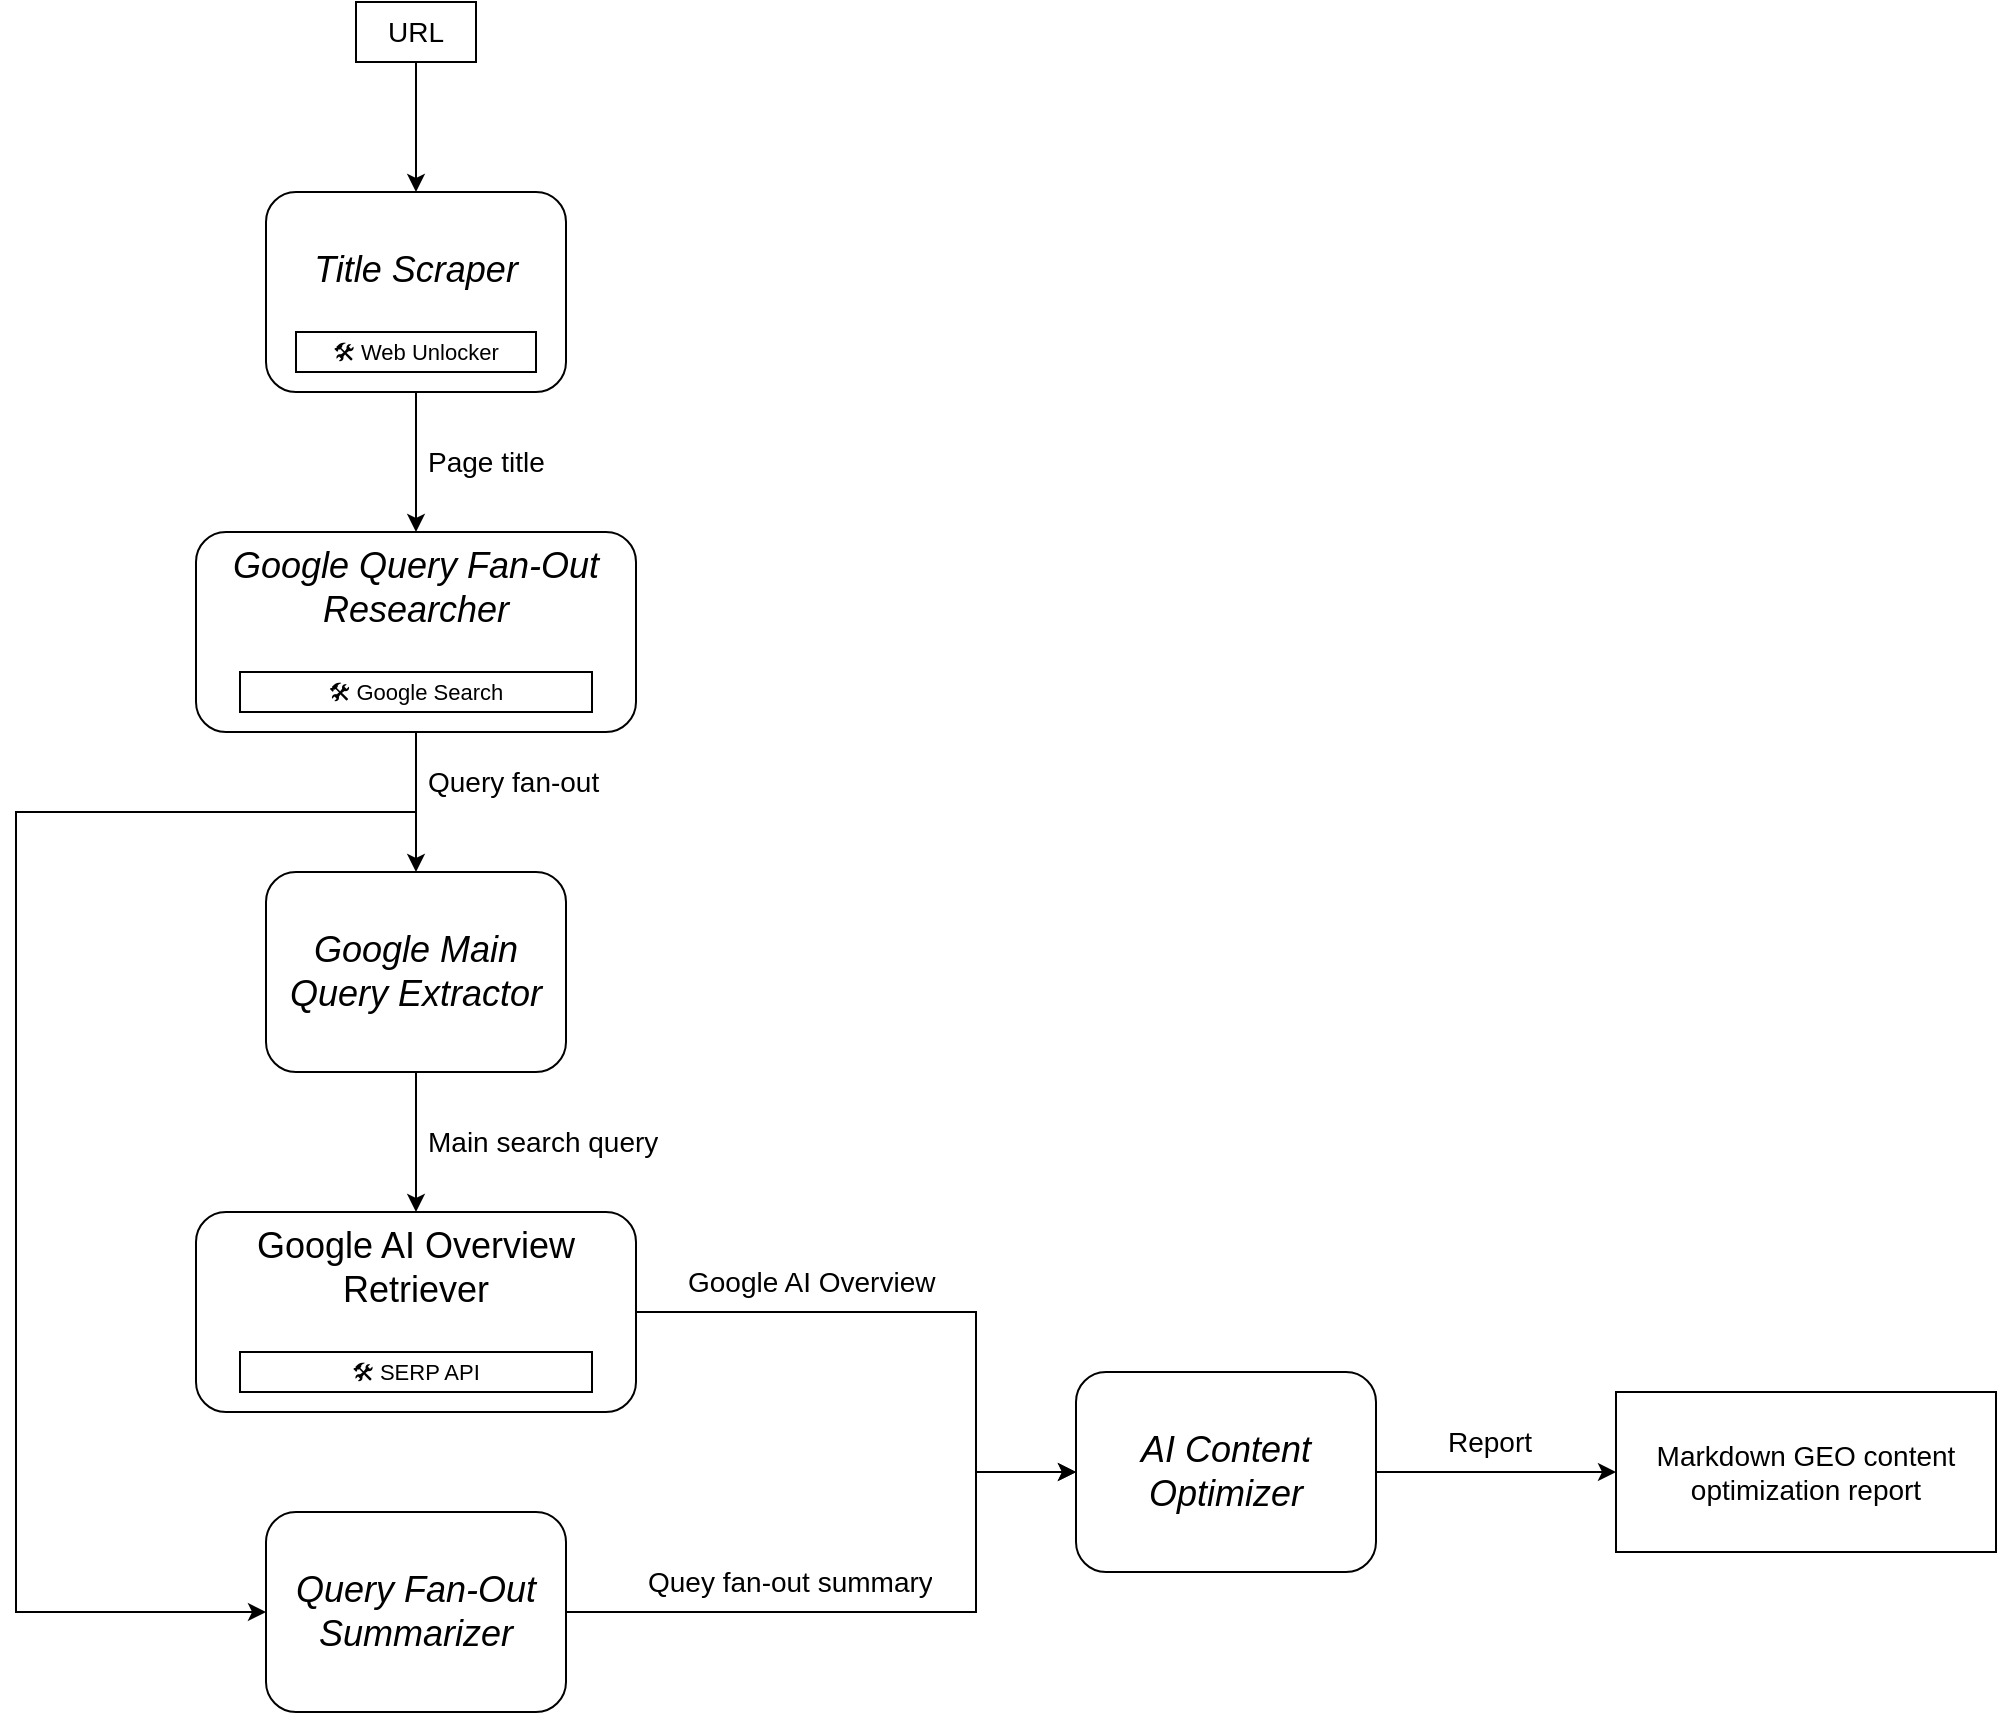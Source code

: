 <mxfile version="28.1.0">
  <diagram name="Page-1" id="1vpmJHrFygI9PZbd9o-4">
    <mxGraphModel dx="2453" dy="1011" grid="1" gridSize="10" guides="1" tooltips="1" connect="1" arrows="1" fold="1" page="1" pageScale="1" pageWidth="850" pageHeight="1100" math="0" shadow="0">
      <root>
        <mxCell id="0" />
        <mxCell id="1" parent="0" />
        <mxCell id="JS6A3F2QN45-l1n4ZWA--12" value="" style="edgeStyle=orthogonalEdgeStyle;rounded=0;orthogonalLoop=1;jettySize=auto;html=1;entryX=0.5;entryY=0;entryDx=0;entryDy=0;" edge="1" parent="1" source="JS6A3F2QN45-l1n4ZWA--2" target="JS6A3F2QN45-l1n4ZWA--34">
          <mxGeometry relative="1" as="geometry">
            <mxPoint x="120" y="690" as="targetPoint" />
          </mxGeometry>
        </mxCell>
        <mxCell id="JS6A3F2QN45-l1n4ZWA--2" value="&lt;span class=&quot;author-d-1gg9uz65z1iz85zgdz68zmqkz84zo2qowz82z5mwnz73zz77z4z80z0z66zz89zx2cfz67zz74zv9z70zpz71zcz83z6z77zaz72zl5&quot;&gt;&lt;i&gt;&lt;font style=&quot;font-size: 18px;&quot;&gt;Google Main Query Extractor&lt;/font&gt;&lt;/i&gt;&lt;/span&gt;" style="rounded=1;whiteSpace=wrap;html=1;fontSize=14;" vertex="1" parent="1">
          <mxGeometry x="45" y="530" width="150" height="100" as="geometry" />
        </mxCell>
        <mxCell id="JS6A3F2QN45-l1n4ZWA--40" style="edgeStyle=orthogonalEdgeStyle;rounded=0;orthogonalLoop=1;jettySize=auto;html=1;exitX=1;exitY=0.5;exitDx=0;exitDy=0;entryX=0;entryY=0.5;entryDx=0;entryDy=0;" edge="1" parent="1" source="JS6A3F2QN45-l1n4ZWA--4" target="JS6A3F2QN45-l1n4ZWA--38">
          <mxGeometry relative="1" as="geometry" />
        </mxCell>
        <mxCell id="JS6A3F2QN45-l1n4ZWA--4" value="&lt;span class=&quot;author-d-1gg9uz65z1iz85zgdz68zmqkz84zo2qowz82z5mwnz73zz77z4z80z0z66zz89zx2cfz67zz74zv9z70zpz71zcz83z6z77zaz72zl5&quot;&gt;&lt;i&gt;AI Content Optimizer&lt;/i&gt;&lt;/span&gt;" style="rounded=1;whiteSpace=wrap;html=1;fontSize=18;" vertex="1" parent="1">
          <mxGeometry x="450" y="780" width="150" height="100" as="geometry" />
        </mxCell>
        <mxCell id="JS6A3F2QN45-l1n4ZWA--44" style="edgeStyle=orthogonalEdgeStyle;rounded=0;orthogonalLoop=1;jettySize=auto;html=1;exitX=1;exitY=0.5;exitDx=0;exitDy=0;entryX=0;entryY=0.5;entryDx=0;entryDy=0;" edge="1" parent="1" source="JS6A3F2QN45-l1n4ZWA--5" target="JS6A3F2QN45-l1n4ZWA--4">
          <mxGeometry relative="1" as="geometry">
            <Array as="points">
              <mxPoint x="400" y="900" />
              <mxPoint x="400" y="830" />
            </Array>
          </mxGeometry>
        </mxCell>
        <mxCell id="JS6A3F2QN45-l1n4ZWA--5" value="&lt;span class=&quot;author-d-1gg9uz65z1iz85zgdz68zmqkz84zo2qowz82z5mwnz73zz77z4z80z0z66zz89zx2cfz67zz74zv9z70zpz71zcz83z6z77zaz72zl5&quot;&gt;&lt;i&gt;&lt;font&gt;Query Fan-Out Summarizer&lt;/font&gt;&lt;/i&gt;&lt;/span&gt;" style="rounded=1;whiteSpace=wrap;html=1;fontSize=18;" vertex="1" parent="1">
          <mxGeometry x="45" y="850" width="150" height="100" as="geometry" />
        </mxCell>
        <mxCell id="JS6A3F2QN45-l1n4ZWA--8" value="" style="edgeStyle=orthogonalEdgeStyle;rounded=0;orthogonalLoop=1;jettySize=auto;html=1;" edge="1" parent="1" source="JS6A3F2QN45-l1n4ZWA--7" target="JS6A3F2QN45-l1n4ZWA--1">
          <mxGeometry relative="1" as="geometry" />
        </mxCell>
        <mxCell id="JS6A3F2QN45-l1n4ZWA--7" value="URL" style="rounded=0;whiteSpace=wrap;html=1;fontSize=14;" vertex="1" parent="1">
          <mxGeometry x="90" y="95" width="60" height="30" as="geometry" />
        </mxCell>
        <mxCell id="JS6A3F2QN45-l1n4ZWA--17" value="" style="group;verticalAlign=top;" vertex="1" connectable="0" parent="1">
          <mxGeometry x="45" y="190" width="150" height="100" as="geometry" />
        </mxCell>
        <mxCell id="JS6A3F2QN45-l1n4ZWA--1" value="&lt;font style=&quot;font-size: 18px;&quot;&gt;&lt;i&gt;&lt;br&gt;Title Scraper&lt;/i&gt;&lt;/font&gt;" style="rounded=1;whiteSpace=wrap;html=1;fontSize=14;horizontal=1;verticalAlign=top;" vertex="1" parent="JS6A3F2QN45-l1n4ZWA--17">
          <mxGeometry width="150" height="100" as="geometry" />
        </mxCell>
        <mxCell id="JS6A3F2QN45-l1n4ZWA--16" value="🛠️ Web Unlocker" style="rounded=0;whiteSpace=wrap;html=1;fontSize=11;" vertex="1" parent="JS6A3F2QN45-l1n4ZWA--17">
          <mxGeometry x="15" y="70" width="120" height="20" as="geometry" />
        </mxCell>
        <mxCell id="JS6A3F2QN45-l1n4ZWA--18" style="edgeStyle=orthogonalEdgeStyle;rounded=0;orthogonalLoop=1;jettySize=auto;html=1;exitX=0.5;exitY=1;exitDx=0;exitDy=0;entryX=0.5;entryY=0;entryDx=0;entryDy=0;" edge="1" parent="1" source="JS6A3F2QN45-l1n4ZWA--1" target="JS6A3F2QN45-l1n4ZWA--25">
          <mxGeometry relative="1" as="geometry" />
        </mxCell>
        <mxCell id="JS6A3F2QN45-l1n4ZWA--19" value="Page title" style="text;strokeColor=none;fillColor=none;align=left;verticalAlign=middle;spacingLeft=4;spacingRight=4;overflow=hidden;points=[[0,0.5],[1,0.5]];portConstraint=eastwest;rotatable=0;whiteSpace=wrap;html=1;fontSize=14;" vertex="1" parent="1">
          <mxGeometry x="120" y="310" width="80" height="30" as="geometry" />
        </mxCell>
        <mxCell id="JS6A3F2QN45-l1n4ZWA--24" value="" style="group;verticalAlign=bottom;" vertex="1" connectable="0" parent="1">
          <mxGeometry x="10" y="360" width="220" height="100" as="geometry" />
        </mxCell>
        <mxCell id="JS6A3F2QN45-l1n4ZWA--25" value="&lt;font style=&quot;&quot;&gt;&lt;span style=&quot;font-size: 18px;&quot;&gt;&lt;i&gt;Google Query Fan-Out Researcher&lt;/i&gt;&lt;/span&gt;&lt;/font&gt;" style="rounded=1;whiteSpace=wrap;html=1;fontSize=14;verticalAlign=top;" vertex="1" parent="JS6A3F2QN45-l1n4ZWA--24">
          <mxGeometry width="220.0" height="100.0" as="geometry" />
        </mxCell>
        <mxCell id="JS6A3F2QN45-l1n4ZWA--26" value="🛠️ Google Search" style="rounded=0;whiteSpace=wrap;html=1;fontSize=11;" vertex="1" parent="JS6A3F2QN45-l1n4ZWA--24">
          <mxGeometry x="22" y="70.0" width="176" height="20" as="geometry" />
        </mxCell>
        <mxCell id="JS6A3F2QN45-l1n4ZWA--28" style="edgeStyle=orthogonalEdgeStyle;rounded=0;orthogonalLoop=1;jettySize=auto;html=1;exitX=0.5;exitY=1;exitDx=0;exitDy=0;entryX=0.5;entryY=0;entryDx=0;entryDy=0;" edge="1" parent="1" source="JS6A3F2QN45-l1n4ZWA--25" target="JS6A3F2QN45-l1n4ZWA--2">
          <mxGeometry relative="1" as="geometry" />
        </mxCell>
        <mxCell id="JS6A3F2QN45-l1n4ZWA--48" style="edgeStyle=orthogonalEdgeStyle;rounded=0;orthogonalLoop=1;jettySize=auto;html=1;exitX=0;exitY=0.5;exitDx=0;exitDy=0;entryX=0;entryY=0.5;entryDx=0;entryDy=0;" edge="1" parent="1" source="JS6A3F2QN45-l1n4ZWA--29" target="JS6A3F2QN45-l1n4ZWA--5">
          <mxGeometry relative="1" as="geometry">
            <Array as="points">
              <mxPoint x="120" y="500" />
              <mxPoint x="-80" y="500" />
              <mxPoint x="-80" y="900" />
            </Array>
          </mxGeometry>
        </mxCell>
        <mxCell id="JS6A3F2QN45-l1n4ZWA--29" value="Query fan-out" style="text;strokeColor=none;fillColor=none;align=left;verticalAlign=middle;spacingLeft=4;spacingRight=4;overflow=hidden;points=[[0,0.5],[1,0.5]];portConstraint=eastwest;rotatable=0;whiteSpace=wrap;html=1;fontSize=14;" vertex="1" parent="1">
          <mxGeometry x="120" y="470" width="110" height="30" as="geometry" />
        </mxCell>
        <mxCell id="JS6A3F2QN45-l1n4ZWA--32" value="Main search query" style="text;strokeColor=none;fillColor=none;align=left;verticalAlign=middle;spacingLeft=4;spacingRight=4;overflow=hidden;points=[[0,0.5],[1,0.5]];portConstraint=eastwest;rotatable=0;whiteSpace=wrap;html=1;fontSize=14;" vertex="1" parent="1">
          <mxGeometry x="120" y="650" width="150" height="30" as="geometry" />
        </mxCell>
        <mxCell id="JS6A3F2QN45-l1n4ZWA--33" value="" style="group;verticalAlign=bottom;" vertex="1" connectable="0" parent="1">
          <mxGeometry x="10" y="700" width="220" height="100" as="geometry" />
        </mxCell>
        <mxCell id="JS6A3F2QN45-l1n4ZWA--34" value="&lt;font style=&quot;font-size: 18px;&quot;&gt;Google AI Overview Retriever&lt;/font&gt;" style="rounded=1;whiteSpace=wrap;html=1;fontSize=14;verticalAlign=top;" vertex="1" parent="JS6A3F2QN45-l1n4ZWA--33">
          <mxGeometry width="220.0" height="100.0" as="geometry" />
        </mxCell>
        <mxCell id="JS6A3F2QN45-l1n4ZWA--35" value="🛠️ SERP API" style="rounded=0;whiteSpace=wrap;html=1;fontSize=11;" vertex="1" parent="JS6A3F2QN45-l1n4ZWA--33">
          <mxGeometry x="22" y="70.0" width="176" height="20" as="geometry" />
        </mxCell>
        <mxCell id="JS6A3F2QN45-l1n4ZWA--38" value="Markdown GEO content optimization report" style="rounded=0;whiteSpace=wrap;html=1;fontSize=14;" vertex="1" parent="1">
          <mxGeometry x="720" y="790" width="190" height="80" as="geometry" />
        </mxCell>
        <mxCell id="JS6A3F2QN45-l1n4ZWA--41" value="Report" style="text;strokeColor=none;fillColor=none;align=left;verticalAlign=middle;spacingLeft=4;spacingRight=4;overflow=hidden;points=[[0,0.5],[1,0.5]];portConstraint=eastwest;rotatable=0;whiteSpace=wrap;html=1;fontSize=14;" vertex="1" parent="1">
          <mxGeometry x="630" y="800" width="150" height="30" as="geometry" />
        </mxCell>
        <mxCell id="JS6A3F2QN45-l1n4ZWA--42" style="edgeStyle=orthogonalEdgeStyle;rounded=0;orthogonalLoop=1;jettySize=auto;html=1;exitX=1;exitY=0.5;exitDx=0;exitDy=0;entryX=0;entryY=0.5;entryDx=0;entryDy=0;" edge="1" parent="1" source="JS6A3F2QN45-l1n4ZWA--34" target="JS6A3F2QN45-l1n4ZWA--4">
          <mxGeometry relative="1" as="geometry">
            <Array as="points">
              <mxPoint x="400" y="750" />
              <mxPoint x="400" y="830" />
            </Array>
          </mxGeometry>
        </mxCell>
        <mxCell id="JS6A3F2QN45-l1n4ZWA--45" value="Quey fan-out summary" style="text;strokeColor=none;fillColor=none;align=left;verticalAlign=middle;spacingLeft=4;spacingRight=4;overflow=hidden;points=[[0,0.5],[1,0.5]];portConstraint=eastwest;rotatable=0;whiteSpace=wrap;html=1;fontSize=14;" vertex="1" parent="1">
          <mxGeometry x="230" y="870" width="170" height="30" as="geometry" />
        </mxCell>
        <mxCell id="JS6A3F2QN45-l1n4ZWA--46" value="Google AI Overview" style="text;strokeColor=none;fillColor=none;align=left;verticalAlign=middle;spacingLeft=4;spacingRight=4;overflow=hidden;points=[[0,0.5],[1,0.5]];portConstraint=eastwest;rotatable=0;whiteSpace=wrap;html=1;fontSize=14;" vertex="1" parent="1">
          <mxGeometry x="250" y="720" width="150" height="30" as="geometry" />
        </mxCell>
      </root>
    </mxGraphModel>
  </diagram>
</mxfile>

